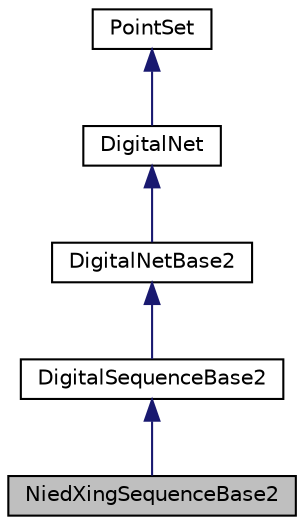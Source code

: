 digraph "NiedXingSequenceBase2"
{
 // INTERACTIVE_SVG=YES
  bgcolor="transparent";
  edge [fontname="Helvetica",fontsize="10",labelfontname="Helvetica",labelfontsize="10"];
  node [fontname="Helvetica",fontsize="10",shape=record];
  Node0 [label="NiedXingSequenceBase2",height=0.2,width=0.4,color="black", fillcolor="grey75", style="filled", fontcolor="black"];
  Node1 -> Node0 [dir="back",color="midnightblue",fontsize="10",style="solid",fontname="Helvetica"];
  Node1 [label="DigitalSequenceBase2",height=0.2,width=0.4,color="black",URL="$classumontreal_1_1ssj_1_1hups_1_1DigitalSequenceBase2.html",tooltip="This abstract class describes methods specific to digital sequences in base 2. "];
  Node2 -> Node1 [dir="back",color="midnightblue",fontsize="10",style="solid",fontname="Helvetica"];
  Node2 [label="DigitalNetBase2",height=0.2,width=0.4,color="black",URL="$classumontreal_1_1ssj_1_1hups_1_1DigitalNetBase2.html",tooltip="A special case of DigitalNet for the base . "];
  Node3 -> Node2 [dir="back",color="midnightblue",fontsize="10",style="solid",fontname="Helvetica"];
  Node3 [label="DigitalNet",height=0.2,width=0.4,color="black",URL="$classumontreal_1_1ssj_1_1hups_1_1DigitalNet.html",tooltip="This class provides the basic structures for storing and manipulating linear digital nets in base ..."];
  Node4 -> Node3 [dir="back",color="midnightblue",fontsize="10",style="solid",fontname="Helvetica"];
  Node4 [label="PointSet",height=0.2,width=0.4,color="black",URL="$classumontreal_1_1ssj_1_1hups_1_1PointSet.html",tooltip="This abstract class defines the basic methods for accessing and manipulating point sets..."];
}
